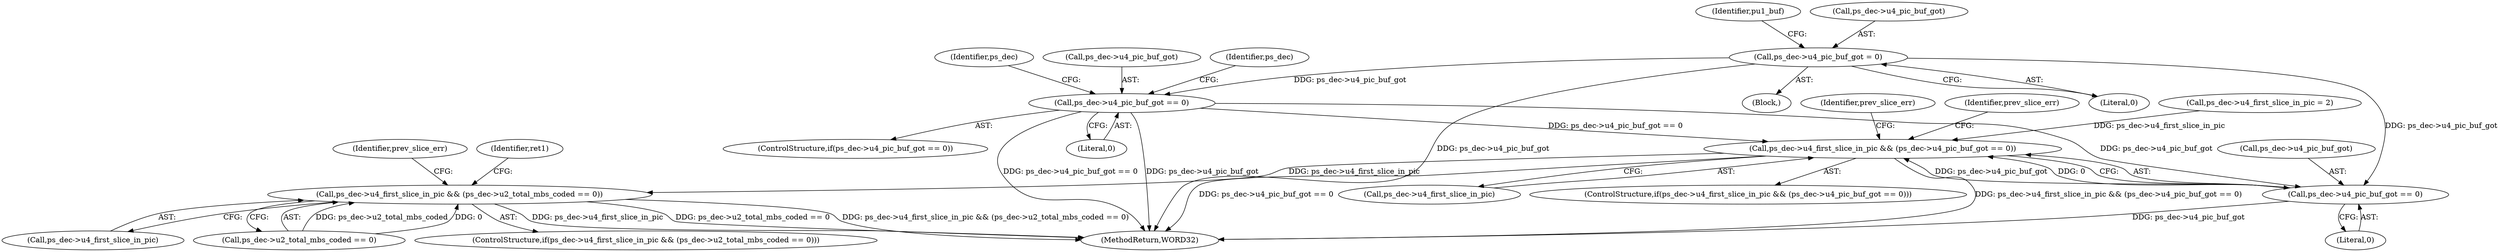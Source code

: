 digraph "0_Android_7109ce3f8f90a28ca9f0ee6e14f6ac5e414c62cf@pointer" {
"1000970" [label="(Call,ps_dec->u4_pic_buf_got = 0)"];
"1001247" [label="(Call,ps_dec->u4_pic_buf_got == 0)"];
"1001510" [label="(Call,ps_dec->u4_first_slice_in_pic && (ps_dec->u4_pic_buf_got == 0))"];
"1001527" [label="(Call,ps_dec->u4_first_slice_in_pic && (ps_dec->u2_total_mbs_coded == 0))"];
"1001514" [label="(Call,ps_dec->u4_pic_buf_got == 0)"];
"1001247" [label="(Call,ps_dec->u4_pic_buf_got == 0)"];
"1001510" [label="(Call,ps_dec->u4_first_slice_in_pic && (ps_dec->u4_pic_buf_got == 0))"];
"1001248" [label="(Call,ps_dec->u4_pic_buf_got)"];
"1001511" [label="(Call,ps_dec->u4_first_slice_in_pic)"];
"1001274" [label="(Identifier,ps_dec)"];
"1001540" [label="(Identifier,ret1)"];
"1000928" [label="(Call,ps_dec->u4_first_slice_in_pic = 2)"];
"1001528" [label="(Call,ps_dec->u4_first_slice_in_pic)"];
"1000970" [label="(Call,ps_dec->u4_pic_buf_got = 0)"];
"1000974" [label="(Literal,0)"];
"1000151" [label="(Block,)"];
"1002160" [label="(MethodReturn,WORD32)"];
"1001520" [label="(Identifier,prev_slice_err)"];
"1001531" [label="(Call,ps_dec->u2_total_mbs_coded == 0)"];
"1001254" [label="(Identifier,ps_dec)"];
"1001514" [label="(Call,ps_dec->u4_pic_buf_got == 0)"];
"1001526" [label="(ControlStructure,if(ps_dec->u4_first_slice_in_pic && (ps_dec->u2_total_mbs_coded == 0)))"];
"1001518" [label="(Literal,0)"];
"1001524" [label="(Identifier,prev_slice_err)"];
"1000979" [label="(Identifier,pu1_buf)"];
"1001515" [label="(Call,ps_dec->u4_pic_buf_got)"];
"1001246" [label="(ControlStructure,if(ps_dec->u4_pic_buf_got == 0))"];
"1001509" [label="(ControlStructure,if(ps_dec->u4_first_slice_in_pic && (ps_dec->u4_pic_buf_got == 0)))"];
"1001537" [label="(Identifier,prev_slice_err)"];
"1001251" [label="(Literal,0)"];
"1000971" [label="(Call,ps_dec->u4_pic_buf_got)"];
"1001527" [label="(Call,ps_dec->u4_first_slice_in_pic && (ps_dec->u2_total_mbs_coded == 0))"];
"1000970" -> "1000151"  [label="AST: "];
"1000970" -> "1000974"  [label="CFG: "];
"1000971" -> "1000970"  [label="AST: "];
"1000974" -> "1000970"  [label="AST: "];
"1000979" -> "1000970"  [label="CFG: "];
"1000970" -> "1002160"  [label="DDG: ps_dec->u4_pic_buf_got"];
"1000970" -> "1001247"  [label="DDG: ps_dec->u4_pic_buf_got"];
"1000970" -> "1001514"  [label="DDG: ps_dec->u4_pic_buf_got"];
"1001247" -> "1001246"  [label="AST: "];
"1001247" -> "1001251"  [label="CFG: "];
"1001248" -> "1001247"  [label="AST: "];
"1001251" -> "1001247"  [label="AST: "];
"1001254" -> "1001247"  [label="CFG: "];
"1001274" -> "1001247"  [label="CFG: "];
"1001247" -> "1002160"  [label="DDG: ps_dec->u4_pic_buf_got == 0"];
"1001247" -> "1002160"  [label="DDG: ps_dec->u4_pic_buf_got"];
"1001247" -> "1001510"  [label="DDG: ps_dec->u4_pic_buf_got == 0"];
"1001247" -> "1001514"  [label="DDG: ps_dec->u4_pic_buf_got"];
"1001510" -> "1001509"  [label="AST: "];
"1001510" -> "1001511"  [label="CFG: "];
"1001510" -> "1001514"  [label="CFG: "];
"1001511" -> "1001510"  [label="AST: "];
"1001514" -> "1001510"  [label="AST: "];
"1001520" -> "1001510"  [label="CFG: "];
"1001524" -> "1001510"  [label="CFG: "];
"1001510" -> "1002160"  [label="DDG: ps_dec->u4_first_slice_in_pic && (ps_dec->u4_pic_buf_got == 0)"];
"1001510" -> "1002160"  [label="DDG: ps_dec->u4_pic_buf_got == 0"];
"1000928" -> "1001510"  [label="DDG: ps_dec->u4_first_slice_in_pic"];
"1001514" -> "1001510"  [label="DDG: ps_dec->u4_pic_buf_got"];
"1001514" -> "1001510"  [label="DDG: 0"];
"1001510" -> "1001527"  [label="DDG: ps_dec->u4_first_slice_in_pic"];
"1001527" -> "1001526"  [label="AST: "];
"1001527" -> "1001528"  [label="CFG: "];
"1001527" -> "1001531"  [label="CFG: "];
"1001528" -> "1001527"  [label="AST: "];
"1001531" -> "1001527"  [label="AST: "];
"1001537" -> "1001527"  [label="CFG: "];
"1001540" -> "1001527"  [label="CFG: "];
"1001527" -> "1002160"  [label="DDG: ps_dec->u4_first_slice_in_pic"];
"1001527" -> "1002160"  [label="DDG: ps_dec->u2_total_mbs_coded == 0"];
"1001527" -> "1002160"  [label="DDG: ps_dec->u4_first_slice_in_pic && (ps_dec->u2_total_mbs_coded == 0)"];
"1001531" -> "1001527"  [label="DDG: ps_dec->u2_total_mbs_coded"];
"1001531" -> "1001527"  [label="DDG: 0"];
"1001514" -> "1001518"  [label="CFG: "];
"1001515" -> "1001514"  [label="AST: "];
"1001518" -> "1001514"  [label="AST: "];
"1001514" -> "1002160"  [label="DDG: ps_dec->u4_pic_buf_got"];
}

